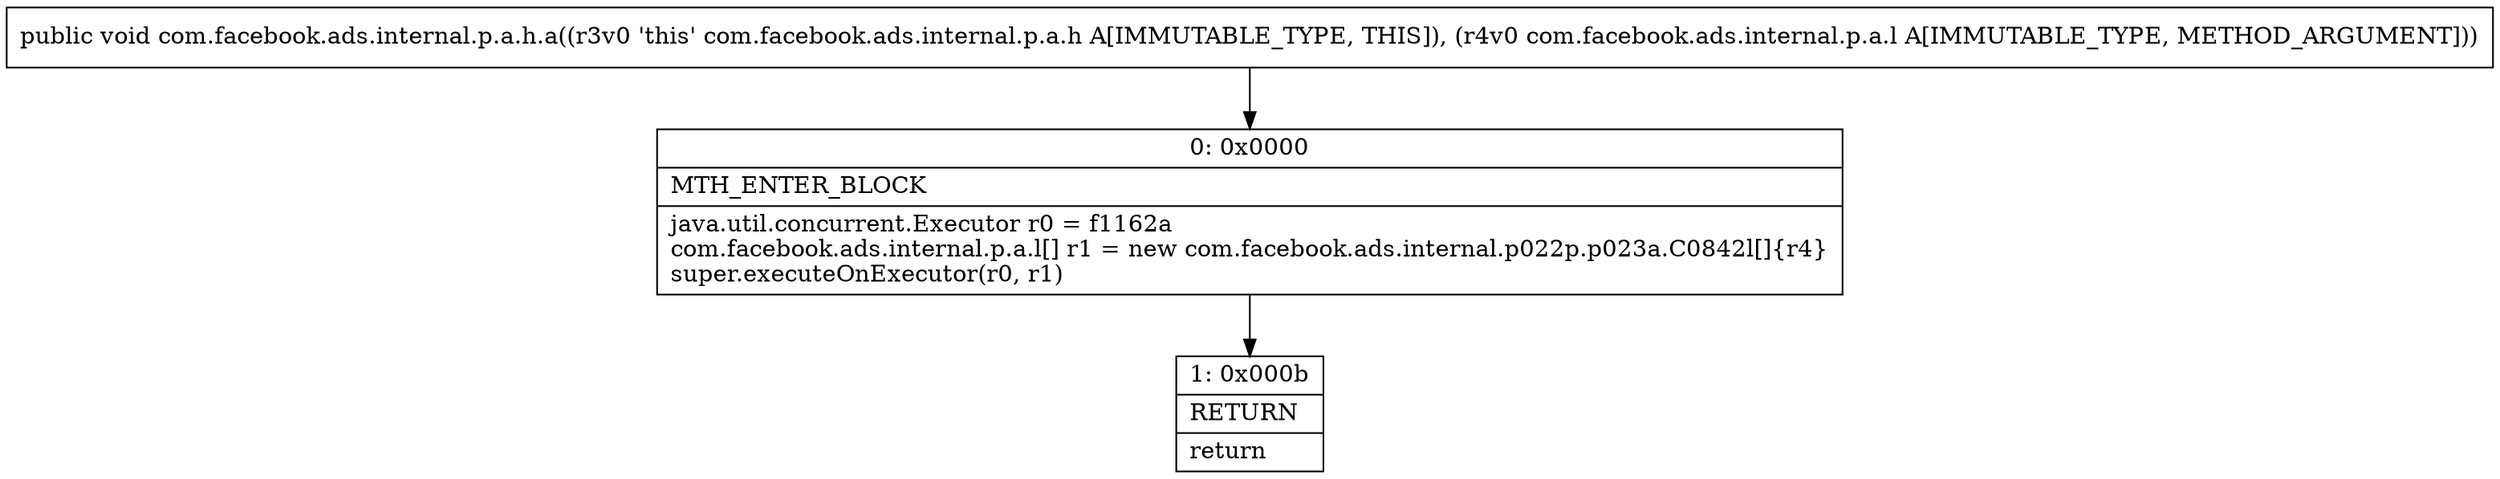 digraph "CFG forcom.facebook.ads.internal.p.a.h.a(Lcom\/facebook\/ads\/internal\/p\/a\/l;)V" {
Node_0 [shape=record,label="{0\:\ 0x0000|MTH_ENTER_BLOCK\l|java.util.concurrent.Executor r0 = f1162a\lcom.facebook.ads.internal.p.a.l[] r1 = new com.facebook.ads.internal.p022p.p023a.C0842l[]\{r4\}\lsuper.executeOnExecutor(r0, r1)\l}"];
Node_1 [shape=record,label="{1\:\ 0x000b|RETURN\l|return\l}"];
MethodNode[shape=record,label="{public void com.facebook.ads.internal.p.a.h.a((r3v0 'this' com.facebook.ads.internal.p.a.h A[IMMUTABLE_TYPE, THIS]), (r4v0 com.facebook.ads.internal.p.a.l A[IMMUTABLE_TYPE, METHOD_ARGUMENT])) }"];
MethodNode -> Node_0;
Node_0 -> Node_1;
}

